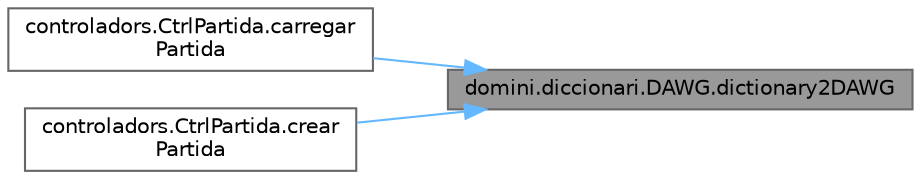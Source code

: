 digraph "domini.diccionari.DAWG.dictionary2DAWG"
{
 // INTERACTIVE_SVG=YES
 // LATEX_PDF_SIZE
  bgcolor="transparent";
  edge [fontname=Helvetica,fontsize=10,labelfontname=Helvetica,labelfontsize=10];
  node [fontname=Helvetica,fontsize=10,shape=box,height=0.2,width=0.4];
  rankdir="RL";
  Node1 [id="Node000001",label="domini.diccionari.DAWG.dictionary2DAWG",height=0.2,width=0.4,color="gray40", fillcolor="grey60", style="filled", fontcolor="black",tooltip="Genera un DAWG a partir d'un fitxer amb un format específic."];
  Node1 -> Node2 [id="edge1_Node000001_Node000002",dir="back",color="steelblue1",style="solid",tooltip=" "];
  Node2 [id="Node000002",label="controladors.CtrlPartida.carregar\lPartida",height=0.2,width=0.4,color="grey40", fillcolor="white", style="filled",URL="$classcontroladors_1_1_ctrl_partida.html#ae82dd6941d4bf290e5b0c9d0433a6e11",tooltip="Carrega una partida existent."];
  Node1 -> Node3 [id="edge2_Node000001_Node000003",dir="back",color="steelblue1",style="solid",tooltip=" "];
  Node3 [id="Node000003",label="controladors.CtrlPartida.crear\lPartida",height=0.2,width=0.4,color="grey40", fillcolor="white", style="filled",URL="$classcontroladors_1_1_ctrl_partida.html#a0db48d25e2ed2a796bc221f62d84aec5",tooltip="Crea una nova partida."];
}
